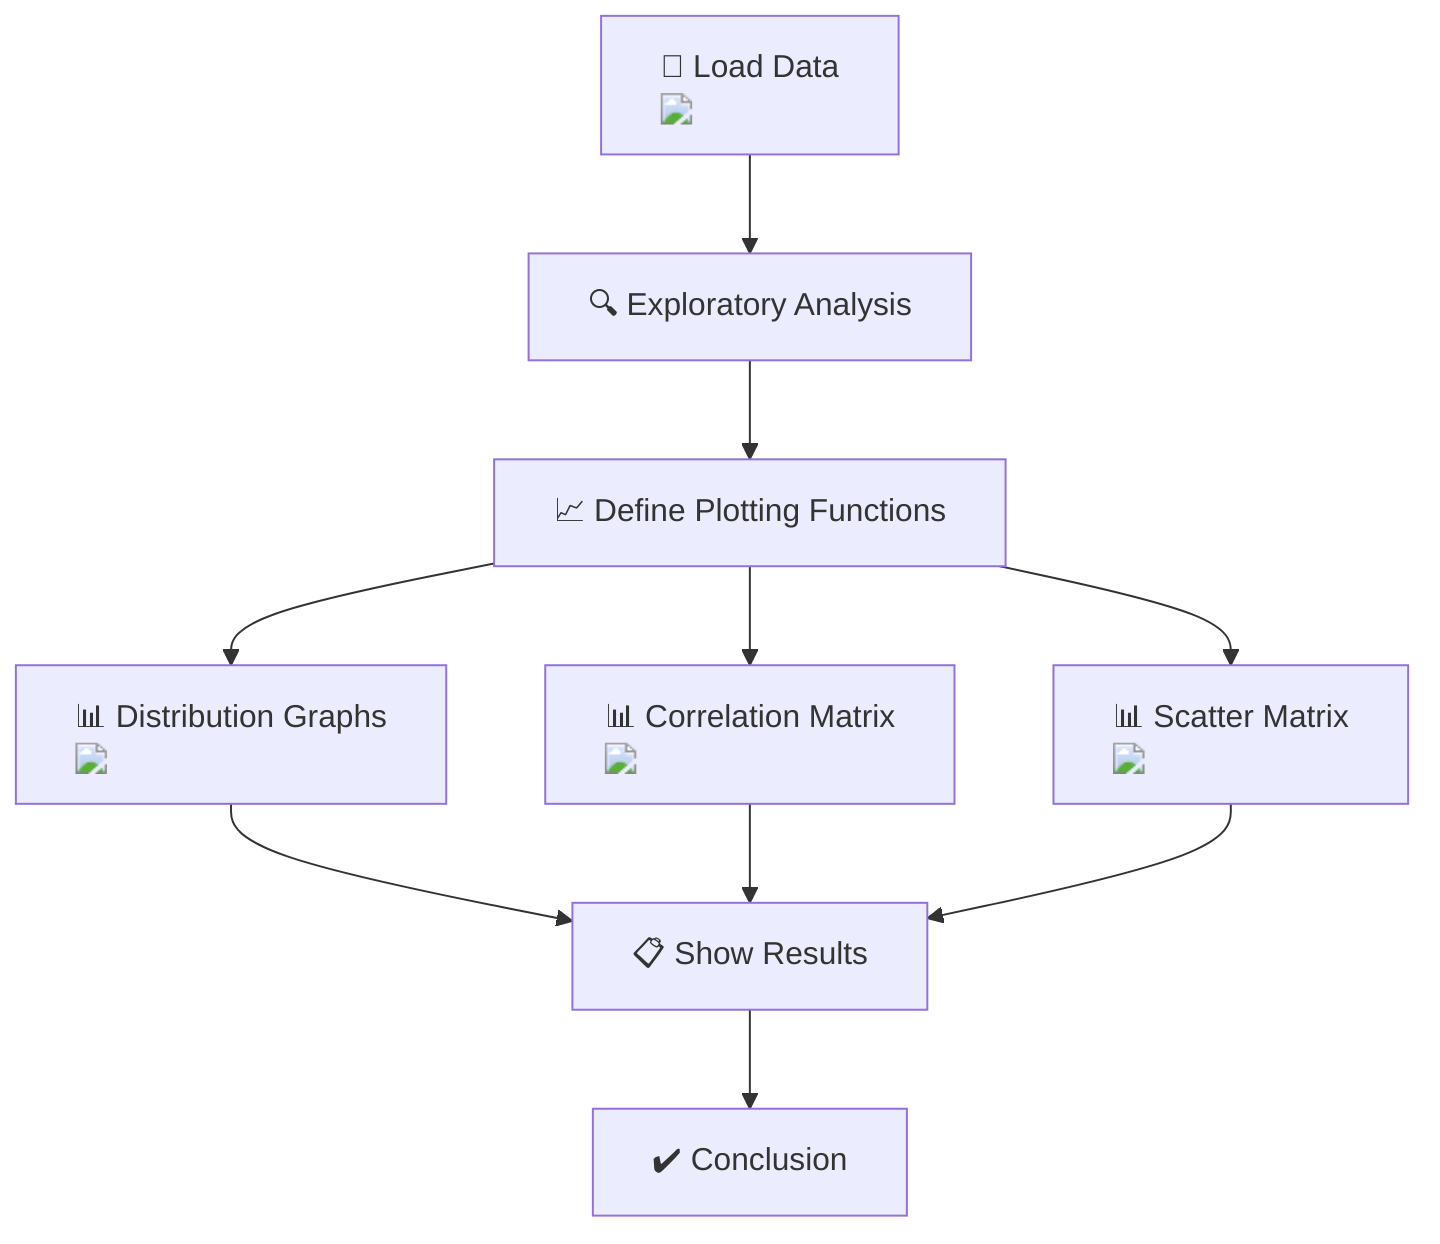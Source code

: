 flowchart TD
    A["📁 Load Data <img src='icons/file.svg'/>"] --> B["🔍 Exploratory Analysis"]
    B --> C["📈 Define Plotting Functions"]
    C --> D["📊 Distribution Graphs <img src='dummy_plots/hist_template.svg'/>"]
    C --> E["📊 Correlation Matrix <img src='dummy_plots/scatter_plot_template.svg'/>"]
    C --> F["📊 Scatter Matrix <img src='dummy_plots/scatter_plot_template.svg'/>"]
    D --> G["📋 Show Results"]
    E --> G
    F --> G
    G --> H["✔️ Conclusion"]